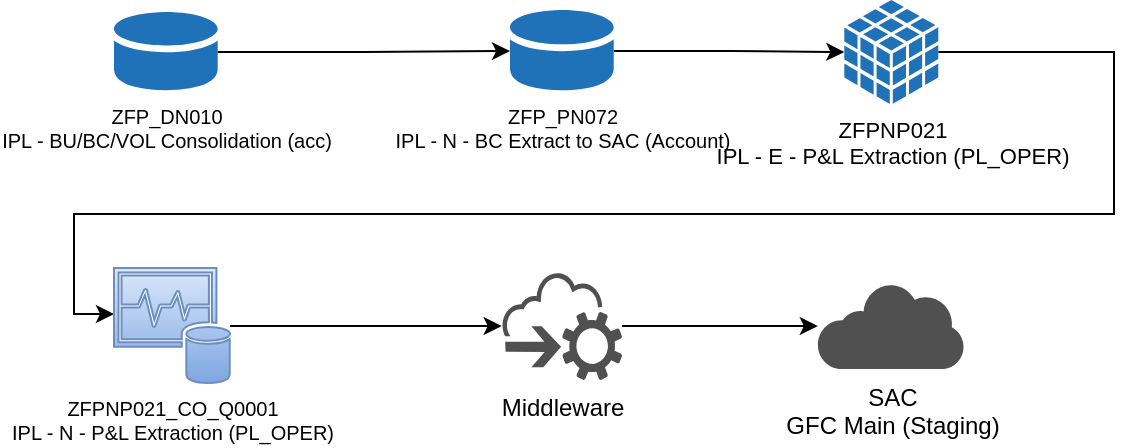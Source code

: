 <mxfile version="22.0.4" type="github">
  <diagram name="Page-1" id="olm9c_AXDBSFhyzIpc0j">
    <mxGraphModel dx="2284" dy="750" grid="1" gridSize="10" guides="1" tooltips="1" connect="1" arrows="1" fold="1" page="1" pageScale="1" pageWidth="850" pageHeight="1100" math="0" shadow="0">
      <root>
        <mxCell id="0" />
        <mxCell id="1" parent="0" />
        <mxCell id="Ihpz_ery8-bUaTA76cwm-14" value="ZFP_DN010&lt;br&gt;IPL - BU/BC/VOL Consolidation (acc)" style="sketch=0;shadow=0;dashed=0;html=1;strokeColor=none;labelPosition=center;verticalLabelPosition=bottom;verticalAlign=top;outlineConnect=0;align=center;shape=mxgraph.office.databases.database_mini_1;fillColor=#2072B8;fontSize=10;" parent="1" vertex="1">
          <mxGeometry x="-760" y="79" width="51.85" height="40" as="geometry" />
        </mxCell>
        <mxCell id="-KhQLRqO_MwmeqYD8F9i-2" style="edgeStyle=orthogonalEdgeStyle;rounded=0;orthogonalLoop=1;jettySize=auto;html=1;" parent="1" source="Ihpz_ery8-bUaTA76cwm-17" target="Ihpz_ery8-bUaTA76cwm-35" edge="1">
          <mxGeometry relative="1" as="geometry" />
        </mxCell>
        <mxCell id="Ihpz_ery8-bUaTA76cwm-17" value="ZFP_PN072&lt;br&gt;IPL - N - BC Extract to SAC (Account)" style="sketch=0;shadow=0;dashed=0;html=1;strokeColor=none;labelPosition=center;verticalLabelPosition=bottom;verticalAlign=top;outlineConnect=0;align=center;shape=mxgraph.office.databases.database_mini_1;fillColor=#2072B8;fontSize=10;" parent="1" vertex="1">
          <mxGeometry x="-562" y="78" width="51.85" height="41" as="geometry" />
        </mxCell>
        <mxCell id="Ihpz_ery8-bUaTA76cwm-18" style="edgeStyle=orthogonalEdgeStyle;rounded=0;orthogonalLoop=1;jettySize=auto;html=1;" parent="1" source="Ihpz_ery8-bUaTA76cwm-14" target="Ihpz_ery8-bUaTA76cwm-17" edge="1">
          <mxGeometry relative="1" as="geometry">
            <mxPoint x="-280" y="-126" as="sourcePoint" />
            <mxPoint x="-270" y="-250" as="targetPoint" />
          </mxGeometry>
        </mxCell>
        <mxCell id="Ihpz_ery8-bUaTA76cwm-32" value="Middleware" style="sketch=0;pointerEvents=1;shadow=0;dashed=0;html=1;strokeColor=none;fillColor=#505050;labelPosition=center;verticalLabelPosition=bottom;outlineConnect=0;verticalAlign=top;align=center;shape=mxgraph.office.clouds.cloud_service_request;" parent="1" vertex="1">
          <mxGeometry x="-566.15" y="209" width="60.15" height="54" as="geometry" />
        </mxCell>
        <mxCell id="-KhQLRqO_MwmeqYD8F9i-5" style="edgeStyle=orthogonalEdgeStyle;rounded=0;orthogonalLoop=1;jettySize=auto;html=1;" parent="1" source="Ihpz_ery8-bUaTA76cwm-35" target="Ihpz_ery8-bUaTA76cwm-37" edge="1">
          <mxGeometry relative="1" as="geometry">
            <Array as="points">
              <mxPoint x="-260" y="99" />
              <mxPoint x="-260" y="180" />
              <mxPoint x="-780" y="180" />
              <mxPoint x="-780" y="230" />
            </Array>
          </mxGeometry>
        </mxCell>
        <mxCell id="Ihpz_ery8-bUaTA76cwm-35" value="ZFPNP021&lt;br&gt;IPL - E - P&amp;amp;L Extraction (PL_OPER)" style="sketch=0;shadow=0;dashed=0;html=1;strokeColor=none;labelPosition=center;verticalLabelPosition=bottom;verticalAlign=top;outlineConnect=0;align=center;shape=mxgraph.office.databases.database_cube;fillColor=#2072B8;fontSize=11;" parent="1" vertex="1">
          <mxGeometry x="-394.85" y="73" width="47" height="52" as="geometry" />
        </mxCell>
        <mxCell id="Ihpz_ery8-bUaTA76cwm-41" style="edgeStyle=orthogonalEdgeStyle;rounded=0;orthogonalLoop=1;jettySize=auto;html=1;" parent="1" source="Ihpz_ery8-bUaTA76cwm-37" target="Ihpz_ery8-bUaTA76cwm-32" edge="1">
          <mxGeometry relative="1" as="geometry" />
        </mxCell>
        <mxCell id="Ihpz_ery8-bUaTA76cwm-37" value="ZFPNP021_CO_Q0001&lt;br&gt;IPL - N - P&amp;amp;L Extraction (PL_OPER)" style="sketch=0;shadow=0;dashed=0;html=1;strokeColor=#6c8ebf;fillColor=#dae8fc;labelPosition=center;verticalLabelPosition=bottom;verticalAlign=top;outlineConnect=0;align=center;shape=mxgraph.office.databases.monitoring_store;gradientColor=#7ea6e0;fontSize=10;" parent="1" vertex="1">
          <mxGeometry x="-760" y="207" width="58" height="58" as="geometry" />
        </mxCell>
        <mxCell id="Ihpz_ery8-bUaTA76cwm-42" value="SAC&lt;br&gt;GFC Main (Staging)" style="sketch=0;pointerEvents=1;shadow=0;dashed=0;html=1;strokeColor=none;fillColor=#505050;labelPosition=center;verticalLabelPosition=bottom;outlineConnect=0;verticalAlign=top;align=center;shape=mxgraph.office.clouds.private_cloud;" parent="1" vertex="1">
          <mxGeometry x="-408.09" y="214.5" width="73.49" height="43" as="geometry" />
        </mxCell>
        <mxCell id="Ihpz_ery8-bUaTA76cwm-43" style="edgeStyle=orthogonalEdgeStyle;rounded=0;orthogonalLoop=1;jettySize=auto;html=1;" parent="1" source="Ihpz_ery8-bUaTA76cwm-32" target="Ihpz_ery8-bUaTA76cwm-42" edge="1">
          <mxGeometry relative="1" as="geometry">
            <mxPoint x="-330" y="250" as="targetPoint" />
          </mxGeometry>
        </mxCell>
      </root>
    </mxGraphModel>
  </diagram>
</mxfile>
